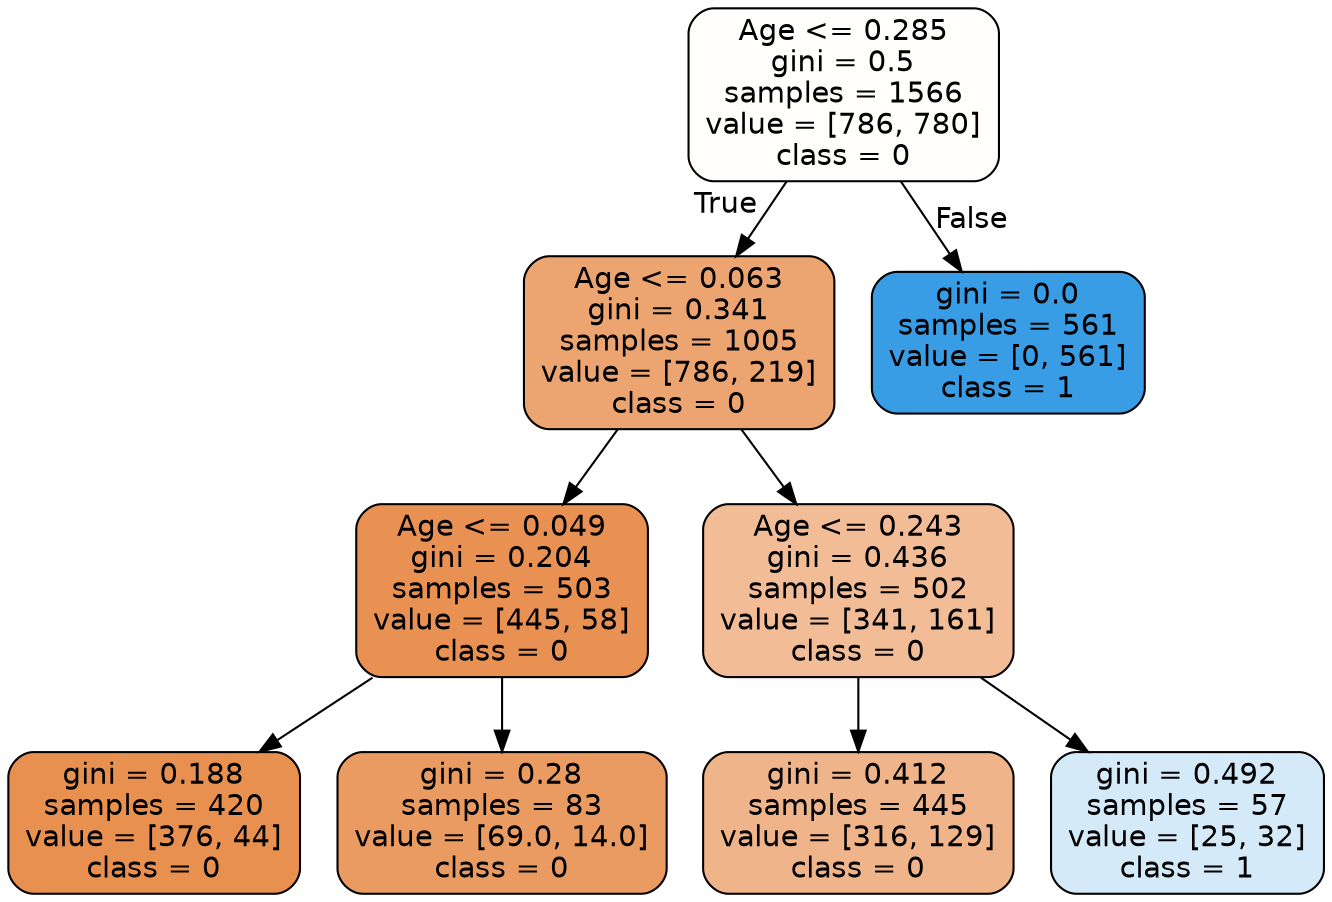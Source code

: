 digraph Tree {
node [shape=box, style="filled, rounded", color="black", fontname="helvetica"] ;
edge [fontname="helvetica"] ;
0 [label="Age <= 0.285\ngini = 0.5\nsamples = 1566\nvalue = [786, 780]\nclass = 0", fillcolor="#fffefd"] ;
1 [label="Age <= 0.063\ngini = 0.341\nsamples = 1005\nvalue = [786, 219]\nclass = 0", fillcolor="#eca470"] ;
0 -> 1 [labeldistance=2.5, labelangle=45, headlabel="True"] ;
2 [label="Age <= 0.049\ngini = 0.204\nsamples = 503\nvalue = [445, 58]\nclass = 0", fillcolor="#e89153"] ;
1 -> 2 ;
3 [label="gini = 0.188\nsamples = 420\nvalue = [376, 44]\nclass = 0", fillcolor="#e89050"] ;
2 -> 3 ;
4 [label="gini = 0.28\nsamples = 83\nvalue = [69.0, 14.0]\nclass = 0", fillcolor="#ea9b61"] ;
2 -> 4 ;
5 [label="Age <= 0.243\ngini = 0.436\nsamples = 502\nvalue = [341, 161]\nclass = 0", fillcolor="#f1bc96"] ;
1 -> 5 ;
6 [label="gini = 0.412\nsamples = 445\nvalue = [316, 129]\nclass = 0", fillcolor="#f0b48a"] ;
5 -> 6 ;
7 [label="gini = 0.492\nsamples = 57\nvalue = [25, 32]\nclass = 1", fillcolor="#d4eaf9"] ;
5 -> 7 ;
8 [label="gini = 0.0\nsamples = 561\nvalue = [0, 561]\nclass = 1", fillcolor="#399de5"] ;
0 -> 8 [labeldistance=2.5, labelangle=-45, headlabel="False"] ;
}